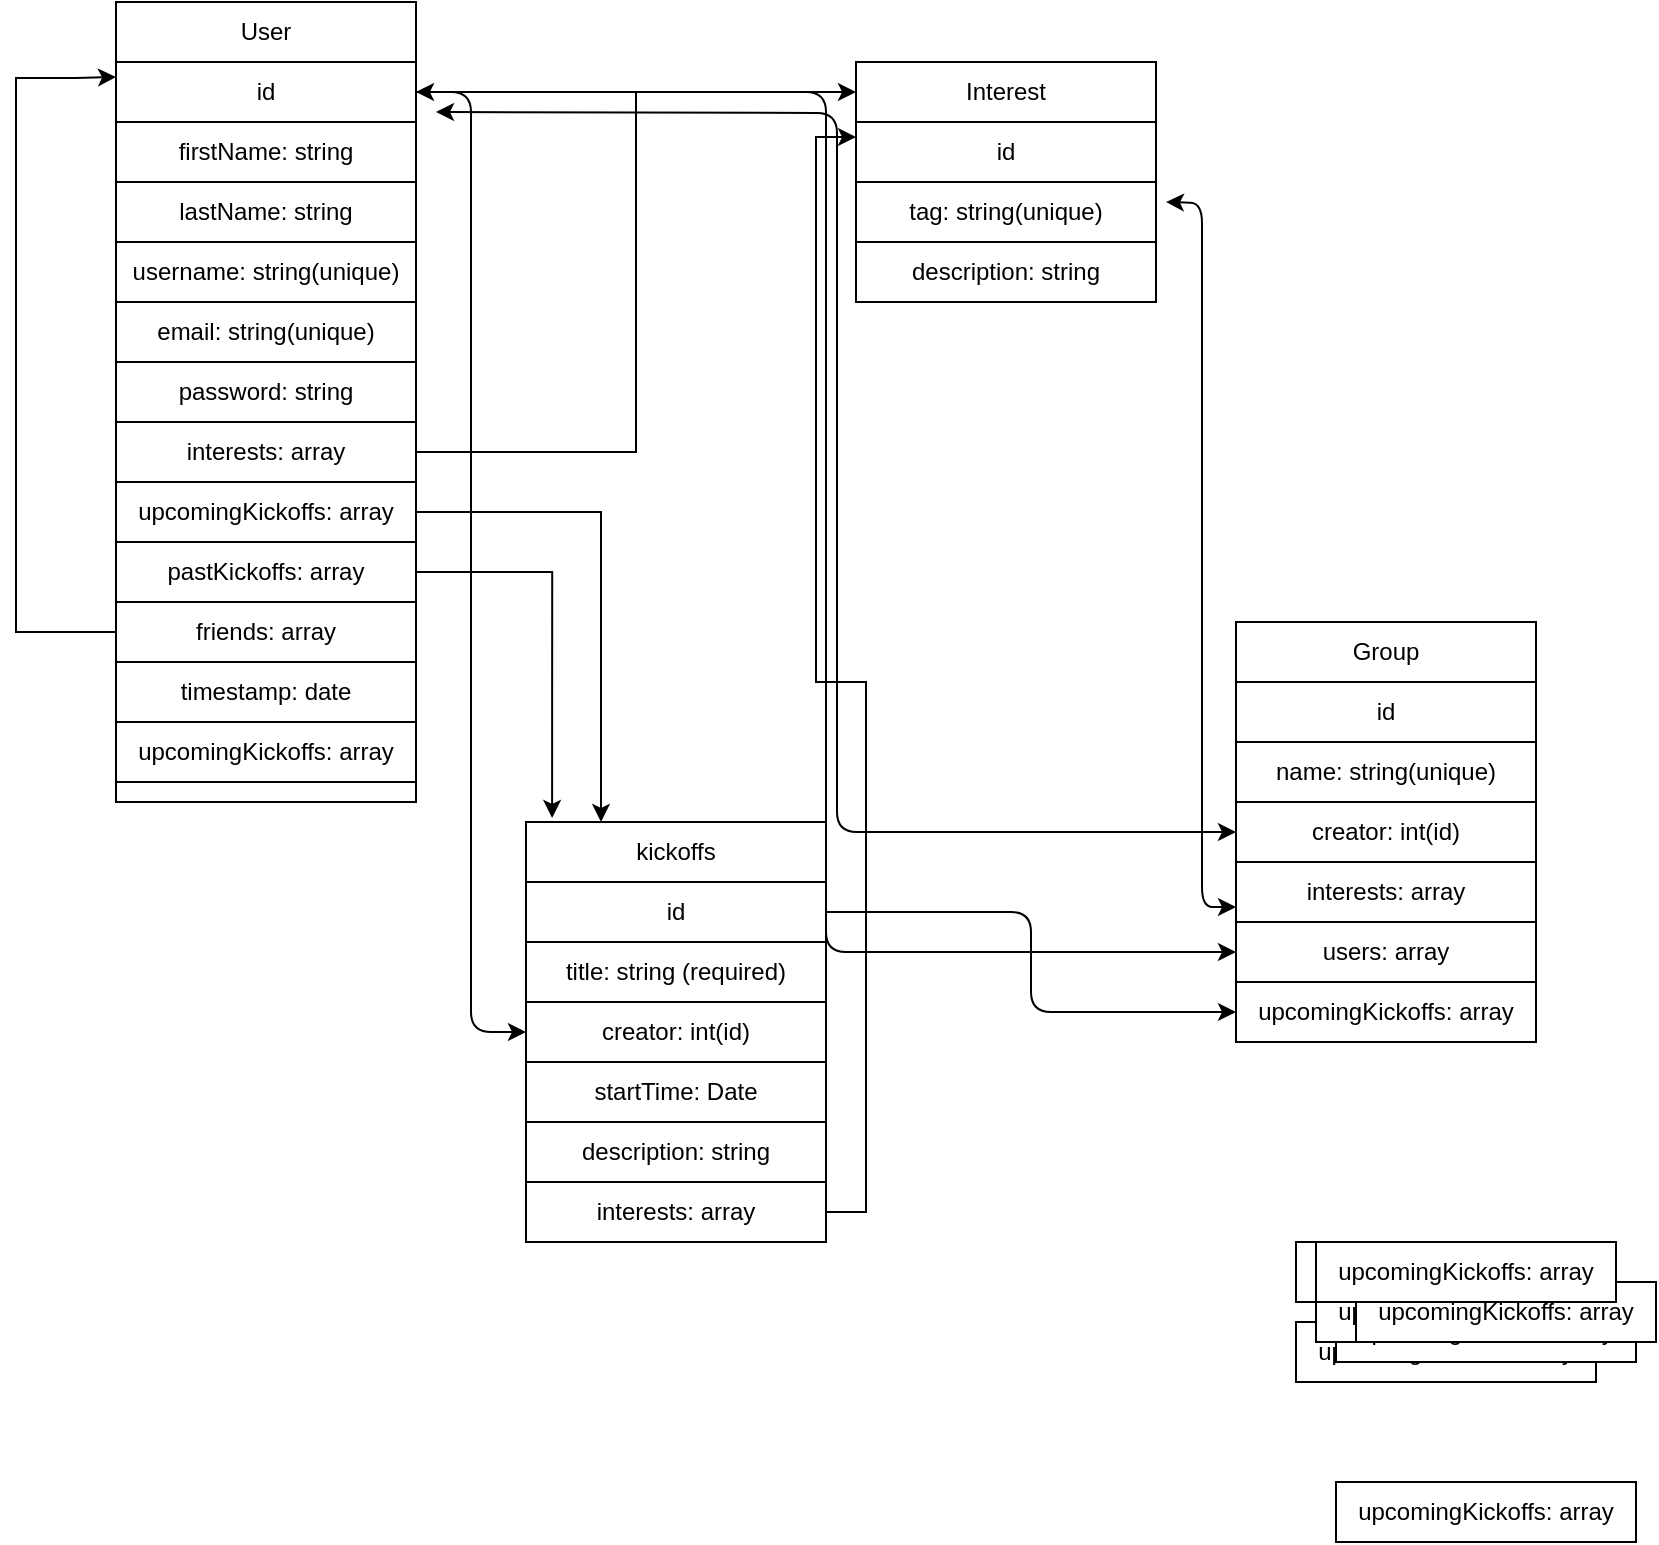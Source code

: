 <mxfile version="13.10.0" type="embed">
    <diagram id="JLdwa0yYwWFveLtW3_97" name="Page-1">
        <mxGraphModel dx="680" dy="222" grid="1" gridSize="10" guides="1" tooltips="1" connect="1" arrows="1" fold="1" page="1" pageScale="1" pageWidth="850" pageHeight="1100" math="0" shadow="0">
            <root>
                <mxCell id="0"/>
                <mxCell id="1" parent="0"/>
                <mxCell id="3" value="" style="rounded=0;whiteSpace=wrap;html=1;" parent="1" vertex="1">
                    <mxGeometry x="70" y="30" width="150" height="400" as="geometry"/>
                </mxCell>
                <mxCell id="4" value="User" style="rounded=0;whiteSpace=wrap;html=1;" parent="1" vertex="1">
                    <mxGeometry x="70" y="30" width="150" height="30" as="geometry"/>
                </mxCell>
                <mxCell id="5" value="" style="rounded=0;whiteSpace=wrap;html=1;" parent="1" vertex="1">
                    <mxGeometry x="275" y="440" width="150" height="210" as="geometry"/>
                </mxCell>
                <mxCell id="6" value="kickoffs" style="rounded=0;whiteSpace=wrap;html=1;" parent="1" vertex="1">
                    <mxGeometry x="275" y="440" width="150" height="30" as="geometry"/>
                </mxCell>
                <mxCell id="7" value="" style="rounded=0;whiteSpace=wrap;html=1;" parent="1" vertex="1">
                    <mxGeometry x="440" y="60" width="150" height="120" as="geometry"/>
                </mxCell>
                <mxCell id="8" value="Interest" style="rounded=0;whiteSpace=wrap;html=1;" parent="1" vertex="1">
                    <mxGeometry x="440" y="60" width="150" height="30" as="geometry"/>
                </mxCell>
                <mxCell id="9" value="" style="rounded=0;whiteSpace=wrap;html=1;" parent="1" vertex="1">
                    <mxGeometry x="630" y="340" width="150" height="210" as="geometry"/>
                </mxCell>
                <mxCell id="10" value="Group" style="rounded=0;whiteSpace=wrap;html=1;" parent="1" vertex="1">
                    <mxGeometry x="630" y="340" width="150" height="30" as="geometry"/>
                </mxCell>
                <mxCell id="13" value="firstName: string" style="rounded=0;whiteSpace=wrap;html=1;" parent="1" vertex="1">
                    <mxGeometry x="70" y="90" width="150" height="30" as="geometry"/>
                </mxCell>
                <mxCell id="15" value="email: string(unique)" style="rounded=0;whiteSpace=wrap;html=1;" parent="1" vertex="1">
                    <mxGeometry x="70" y="180" width="150" height="30" as="geometry"/>
                </mxCell>
                <mxCell id="16" value="username: string(unique)" style="rounded=0;whiteSpace=wrap;html=1;" parent="1" vertex="1">
                    <mxGeometry x="70" y="150" width="150" height="30" as="geometry"/>
                </mxCell>
                <mxCell id="17" value="lastName: string" style="rounded=0;whiteSpace=wrap;html=1;" parent="1" vertex="1">
                    <mxGeometry x="70" y="120" width="150" height="30" as="geometry"/>
                </mxCell>
                <mxCell id="34" style="edgeStyle=orthogonalEdgeStyle;rounded=0;orthogonalLoop=1;jettySize=auto;html=1;entryX=0;entryY=0.5;entryDx=0;entryDy=0;" parent="1" source="18" target="8" edge="1">
                    <mxGeometry relative="1" as="geometry"/>
                </mxCell>
                <mxCell id="18" value="interests: array" style="rounded=0;whiteSpace=wrap;html=1;" parent="1" vertex="1">
                    <mxGeometry x="70" y="240" width="150" height="30" as="geometry"/>
                </mxCell>
                <mxCell id="19" value="password: string" style="rounded=0;whiteSpace=wrap;html=1;" parent="1" vertex="1">
                    <mxGeometry x="70" y="210" width="150" height="30" as="geometry"/>
                </mxCell>
                <mxCell id="20" value="startTime: Date" style="rounded=0;whiteSpace=wrap;html=1;" parent="1" vertex="1">
                    <mxGeometry x="275" y="560" width="150" height="30" as="geometry"/>
                </mxCell>
                <mxCell id="23" value="id" style="rounded=0;whiteSpace=wrap;html=1;" parent="1" vertex="1">
                    <mxGeometry x="275" y="470" width="150" height="30" as="geometry"/>
                </mxCell>
                <mxCell id="24" value="id" style="rounded=0;whiteSpace=wrap;html=1;" parent="1" vertex="1">
                    <mxGeometry x="70" y="60" width="150" height="30" as="geometry"/>
                </mxCell>
                <mxCell id="25" value="description: string" style="rounded=0;whiteSpace=wrap;html=1;" parent="1" vertex="1">
                    <mxGeometry x="440" y="150" width="150" height="30" as="geometry"/>
                </mxCell>
                <mxCell id="26" value="tag: string(unique)" style="rounded=0;whiteSpace=wrap;html=1;" parent="1" vertex="1">
                    <mxGeometry x="440" y="120" width="150" height="30" as="geometry"/>
                </mxCell>
                <mxCell id="27" value="id" style="rounded=0;whiteSpace=wrap;html=1;" parent="1" vertex="1">
                    <mxGeometry x="440" y="90" width="150" height="30" as="geometry"/>
                </mxCell>
                <mxCell id="28" value="timestamp: date" style="rounded=0;whiteSpace=wrap;html=1;" parent="1" vertex="1">
                    <mxGeometry x="70" y="360" width="150" height="30" as="geometry"/>
                </mxCell>
                <mxCell id="43" style="edgeStyle=orthogonalEdgeStyle;rounded=0;orthogonalLoop=1;jettySize=auto;html=1;entryX=0;entryY=0.25;entryDx=0;entryDy=0;" parent="1" source="29" target="24" edge="1">
                    <mxGeometry relative="1" as="geometry">
                        <Array as="points">
                            <mxPoint x="20" y="345"/>
                            <mxPoint x="20" y="68"/>
                            <mxPoint x="50" y="68"/>
                        </Array>
                    </mxGeometry>
                </mxCell>
                <mxCell id="29" value="friends: array" style="rounded=0;whiteSpace=wrap;html=1;" parent="1" vertex="1">
                    <mxGeometry x="70" y="330" width="150" height="30" as="geometry"/>
                </mxCell>
                <mxCell id="33" style="edgeStyle=orthogonalEdgeStyle;rounded=0;orthogonalLoop=1;jettySize=auto;html=1;exitX=1;exitY=0.5;exitDx=0;exitDy=0;entryX=0.087;entryY=-0.067;entryDx=0;entryDy=0;entryPerimeter=0;" parent="1" source="30" target="6" edge="1">
                    <mxGeometry relative="1" as="geometry"/>
                </mxCell>
                <mxCell id="30" value="pastKickoffs: array" style="rounded=0;whiteSpace=wrap;html=1;" parent="1" vertex="1">
                    <mxGeometry x="70" y="300" width="150" height="30" as="geometry"/>
                </mxCell>
                <mxCell id="32" style="edgeStyle=orthogonalEdgeStyle;rounded=0;orthogonalLoop=1;jettySize=auto;html=1;exitX=1;exitY=0.5;exitDx=0;exitDy=0;entryX=0.25;entryY=0;entryDx=0;entryDy=0;" parent="1" source="31" target="6" edge="1">
                    <mxGeometry relative="1" as="geometry"/>
                </mxCell>
                <mxCell id="31" value="upcomingKickoffs: array" style="rounded=0;whiteSpace=wrap;html=1;" parent="1" vertex="1">
                    <mxGeometry x="70" y="270" width="150" height="30" as="geometry"/>
                </mxCell>
                <mxCell id="35" value="users: array" style="rounded=0;whiteSpace=wrap;html=1;" parent="1" vertex="1">
                    <mxGeometry x="630" y="490" width="150" height="30" as="geometry"/>
                </mxCell>
                <mxCell id="36" value="name: string(unique)" style="rounded=0;whiteSpace=wrap;html=1;" parent="1" vertex="1">
                    <mxGeometry x="630" y="400" width="150" height="30" as="geometry"/>
                </mxCell>
                <mxCell id="37" value="creator: int(id)" style="rounded=0;whiteSpace=wrap;html=1;" parent="1" vertex="1">
                    <mxGeometry x="275" y="530" width="150" height="30" as="geometry"/>
                </mxCell>
                <mxCell id="38" value="upcomingKickoffs: array" style="rounded=0;whiteSpace=wrap;html=1;" parent="1" vertex="1">
                    <mxGeometry x="680" y="770" width="150" height="30" as="geometry"/>
                </mxCell>
                <mxCell id="42" style="edgeStyle=orthogonalEdgeStyle;rounded=0;orthogonalLoop=1;jettySize=auto;html=1;entryX=0;entryY=0.25;entryDx=0;entryDy=0;" parent="1" source="39" target="27" edge="1">
                    <mxGeometry relative="1" as="geometry"/>
                </mxCell>
                <mxCell id="39" value="interests: array" style="rounded=0;whiteSpace=wrap;html=1;" parent="1" vertex="1">
                    <mxGeometry x="275" y="620" width="150" height="30" as="geometry"/>
                </mxCell>
                <mxCell id="41" value="description: string" style="rounded=0;whiteSpace=wrap;html=1;" parent="1" vertex="1">
                    <mxGeometry x="275" y="590" width="150" height="30" as="geometry"/>
                </mxCell>
                <mxCell id="44" value="id" style="rounded=0;whiteSpace=wrap;html=1;" vertex="1" parent="1">
                    <mxGeometry x="630" y="370" width="150" height="30" as="geometry"/>
                </mxCell>
                <mxCell id="45" value="upcomingKickoffs: array" style="rounded=0;whiteSpace=wrap;html=1;" vertex="1" parent="1">
                    <mxGeometry x="630" y="520" width="150" height="30" as="geometry"/>
                </mxCell>
                <mxCell id="46" value="interests: array" style="rounded=0;whiteSpace=wrap;html=1;" vertex="1" parent="1">
                    <mxGeometry x="630" y="460" width="150" height="30" as="geometry"/>
                </mxCell>
                <mxCell id="48" value="" style="endArrow=classic;startArrow=classic;html=1;entryX=0;entryY=0.75;entryDx=0;entryDy=0;edgeStyle=orthogonalEdgeStyle;" edge="1" parent="1" target="46">
                    <mxGeometry width="50" height="50" relative="1" as="geometry">
                        <mxPoint x="595" y="130" as="sourcePoint"/>
                        <mxPoint x="640" y="280" as="targetPoint"/>
                    </mxGeometry>
                </mxCell>
                <mxCell id="50" value="" style="endArrow=classic;startArrow=classic;html=1;entryX=0;entryY=0.5;entryDx=0;entryDy=0;edgeStyle=orthogonalEdgeStyle;exitX=1;exitY=0.5;exitDx=0;exitDy=0;" edge="1" parent="1" source="24" target="35">
                    <mxGeometry width="50" height="50" relative="1" as="geometry">
                        <mxPoint x="420" y="240" as="sourcePoint"/>
                        <mxPoint x="640" y="310" as="targetPoint"/>
                    </mxGeometry>
                </mxCell>
                <mxCell id="51" value="" style="endArrow=classic;html=1;exitX=1;exitY=0.5;exitDx=0;exitDy=0;entryX=0;entryY=0.5;entryDx=0;entryDy=0;edgeStyle=orthogonalEdgeStyle;" edge="1" parent="1" source="23" target="45">
                    <mxGeometry width="50" height="50" relative="1" as="geometry">
                        <mxPoint x="590" y="410" as="sourcePoint"/>
                        <mxPoint x="640" y="360" as="targetPoint"/>
                    </mxGeometry>
                </mxCell>
                <mxCell id="53" value="upcomingKickoffs: array" style="rounded=0;whiteSpace=wrap;html=1;" vertex="1" parent="1">
                    <mxGeometry x="660" y="690" width="150" height="30" as="geometry"/>
                </mxCell>
                <mxCell id="54" value="upcomingKickoffs: array" style="rounded=0;whiteSpace=wrap;html=1;" vertex="1" parent="1">
                    <mxGeometry x="660" y="690" width="150" height="30" as="geometry"/>
                </mxCell>
                <mxCell id="55" value="upcomingKickoffs: array" style="rounded=0;whiteSpace=wrap;html=1;" vertex="1" parent="1">
                    <mxGeometry x="680" y="680" width="150" height="30" as="geometry"/>
                </mxCell>
                <mxCell id="56" value="upcomingKickoffs: array" style="rounded=0;whiteSpace=wrap;html=1;" vertex="1" parent="1">
                    <mxGeometry x="670" y="670" width="150" height="30" as="geometry"/>
                </mxCell>
                <mxCell id="57" value="upcomingKickoffs: array" style="rounded=0;whiteSpace=wrap;html=1;" vertex="1" parent="1">
                    <mxGeometry x="690" y="670" width="150" height="30" as="geometry"/>
                </mxCell>
                <mxCell id="58" value="creator: int(id)" style="rounded=0;whiteSpace=wrap;html=1;" vertex="1" parent="1">
                    <mxGeometry x="630" y="430" width="150" height="30" as="geometry"/>
                </mxCell>
                <mxCell id="59" value="upcomingKickoffs: array" style="rounded=0;whiteSpace=wrap;html=1;" vertex="1" parent="1">
                    <mxGeometry x="660" y="650" width="150" height="30" as="geometry"/>
                </mxCell>
                <mxCell id="60" value="upcomingKickoffs: array" style="rounded=0;whiteSpace=wrap;html=1;" vertex="1" parent="1">
                    <mxGeometry x="70" y="390" width="150" height="30" as="geometry"/>
                </mxCell>
                <mxCell id="61" value="upcomingKickoffs: array" style="rounded=0;whiteSpace=wrap;html=1;" vertex="1" parent="1">
                    <mxGeometry x="670" y="650" width="150" height="30" as="geometry"/>
                </mxCell>
                <mxCell id="62" value="title: string (required)" style="rounded=0;whiteSpace=wrap;html=1;" vertex="1" parent="1">
                    <mxGeometry x="275" y="500" width="150" height="30" as="geometry"/>
                </mxCell>
                <mxCell id="66" value="" style="endArrow=classic;startArrow=classic;html=1;entryX=0;entryY=0.5;entryDx=0;entryDy=0;edgeStyle=orthogonalEdgeStyle;exitX=1;exitY=0.5;exitDx=0;exitDy=0;" edge="1" parent="1" target="58">
                    <mxGeometry width="50" height="50" relative="1" as="geometry">
                        <mxPoint x="230" y="85" as="sourcePoint"/>
                        <mxPoint x="640" y="515" as="targetPoint"/>
                    </mxGeometry>
                </mxCell>
                <mxCell id="67" value="" style="endArrow=classic;html=1;edgeStyle=orthogonalEdgeStyle;exitX=1;exitY=0.5;exitDx=0;exitDy=0;entryX=0;entryY=0.5;entryDx=0;entryDy=0;" edge="1" parent="1" source="24" target="37">
                    <mxGeometry width="50" height="50" relative="1" as="geometry">
                        <mxPoint x="180" y="220" as="sourcePoint"/>
                        <mxPoint x="240" y="340" as="targetPoint"/>
                    </mxGeometry>
                </mxCell>
                <mxCell id="68" style="edgeStyle=orthogonalEdgeStyle;rounded=0;orthogonalLoop=1;jettySize=auto;html=1;exitX=0.5;exitY=1;exitDx=0;exitDy=0;" edge="1" parent="1" source="60" target="60">
                    <mxGeometry relative="1" as="geometry"/>
                </mxCell>
            </root>
        </mxGraphModel>
    </diagram>
</mxfile>